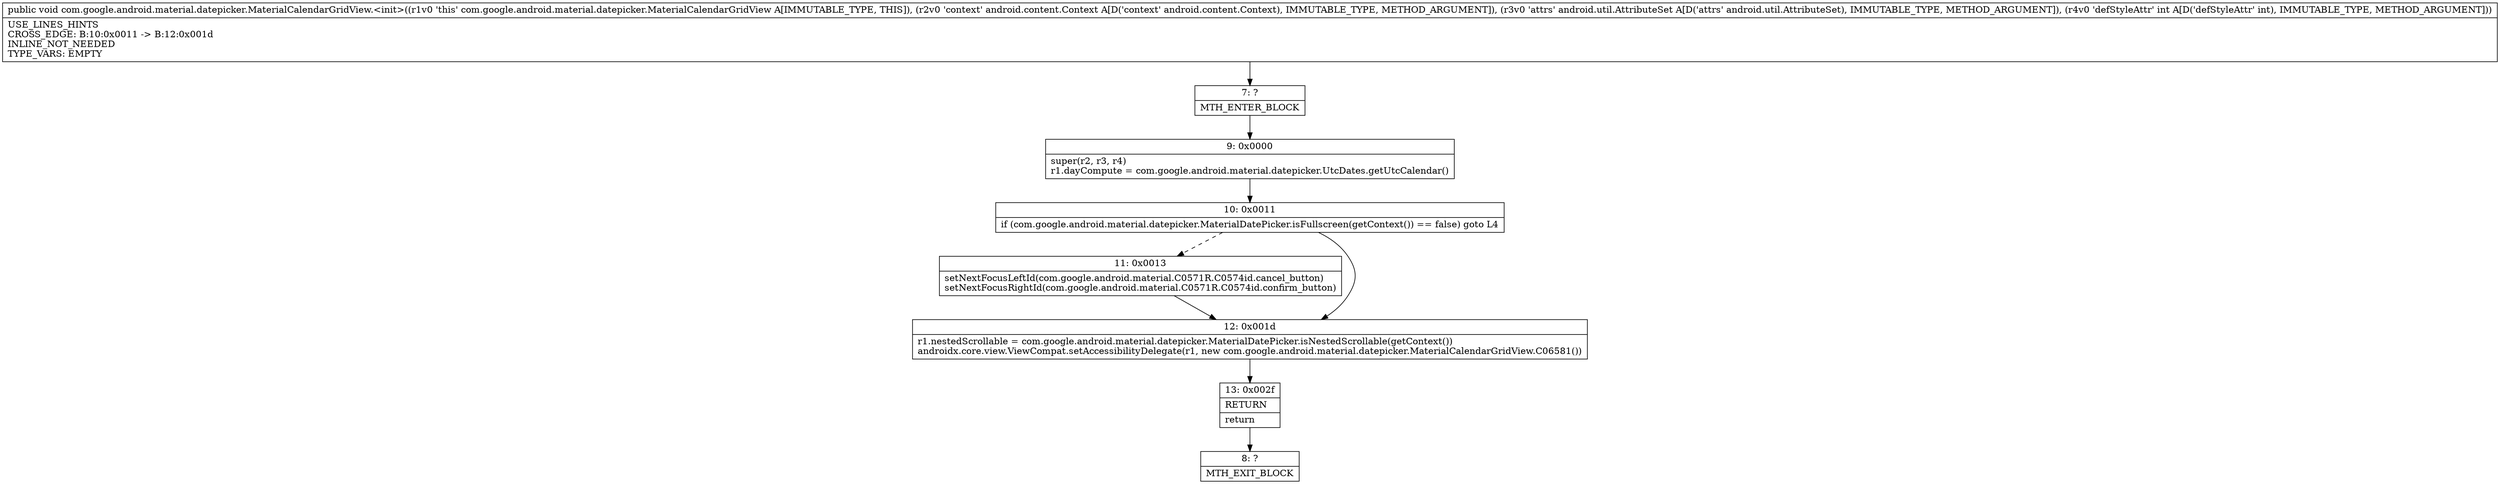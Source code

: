 digraph "CFG forcom.google.android.material.datepicker.MaterialCalendarGridView.\<init\>(Landroid\/content\/Context;Landroid\/util\/AttributeSet;I)V" {
Node_7 [shape=record,label="{7\:\ ?|MTH_ENTER_BLOCK\l}"];
Node_9 [shape=record,label="{9\:\ 0x0000|super(r2, r3, r4)\lr1.dayCompute = com.google.android.material.datepicker.UtcDates.getUtcCalendar()\l}"];
Node_10 [shape=record,label="{10\:\ 0x0011|if (com.google.android.material.datepicker.MaterialDatePicker.isFullscreen(getContext()) == false) goto L4\l}"];
Node_11 [shape=record,label="{11\:\ 0x0013|setNextFocusLeftId(com.google.android.material.C0571R.C0574id.cancel_button)\lsetNextFocusRightId(com.google.android.material.C0571R.C0574id.confirm_button)\l}"];
Node_12 [shape=record,label="{12\:\ 0x001d|r1.nestedScrollable = com.google.android.material.datepicker.MaterialDatePicker.isNestedScrollable(getContext())\landroidx.core.view.ViewCompat.setAccessibilityDelegate(r1, new com.google.android.material.datepicker.MaterialCalendarGridView.C06581())\l}"];
Node_13 [shape=record,label="{13\:\ 0x002f|RETURN\l|return\l}"];
Node_8 [shape=record,label="{8\:\ ?|MTH_EXIT_BLOCK\l}"];
MethodNode[shape=record,label="{public void com.google.android.material.datepicker.MaterialCalendarGridView.\<init\>((r1v0 'this' com.google.android.material.datepicker.MaterialCalendarGridView A[IMMUTABLE_TYPE, THIS]), (r2v0 'context' android.content.Context A[D('context' android.content.Context), IMMUTABLE_TYPE, METHOD_ARGUMENT]), (r3v0 'attrs' android.util.AttributeSet A[D('attrs' android.util.AttributeSet), IMMUTABLE_TYPE, METHOD_ARGUMENT]), (r4v0 'defStyleAttr' int A[D('defStyleAttr' int), IMMUTABLE_TYPE, METHOD_ARGUMENT]))  | USE_LINES_HINTS\lCROSS_EDGE: B:10:0x0011 \-\> B:12:0x001d\lINLINE_NOT_NEEDED\lTYPE_VARS: EMPTY\l}"];
MethodNode -> Node_7;Node_7 -> Node_9;
Node_9 -> Node_10;
Node_10 -> Node_11[style=dashed];
Node_10 -> Node_12;
Node_11 -> Node_12;
Node_12 -> Node_13;
Node_13 -> Node_8;
}

